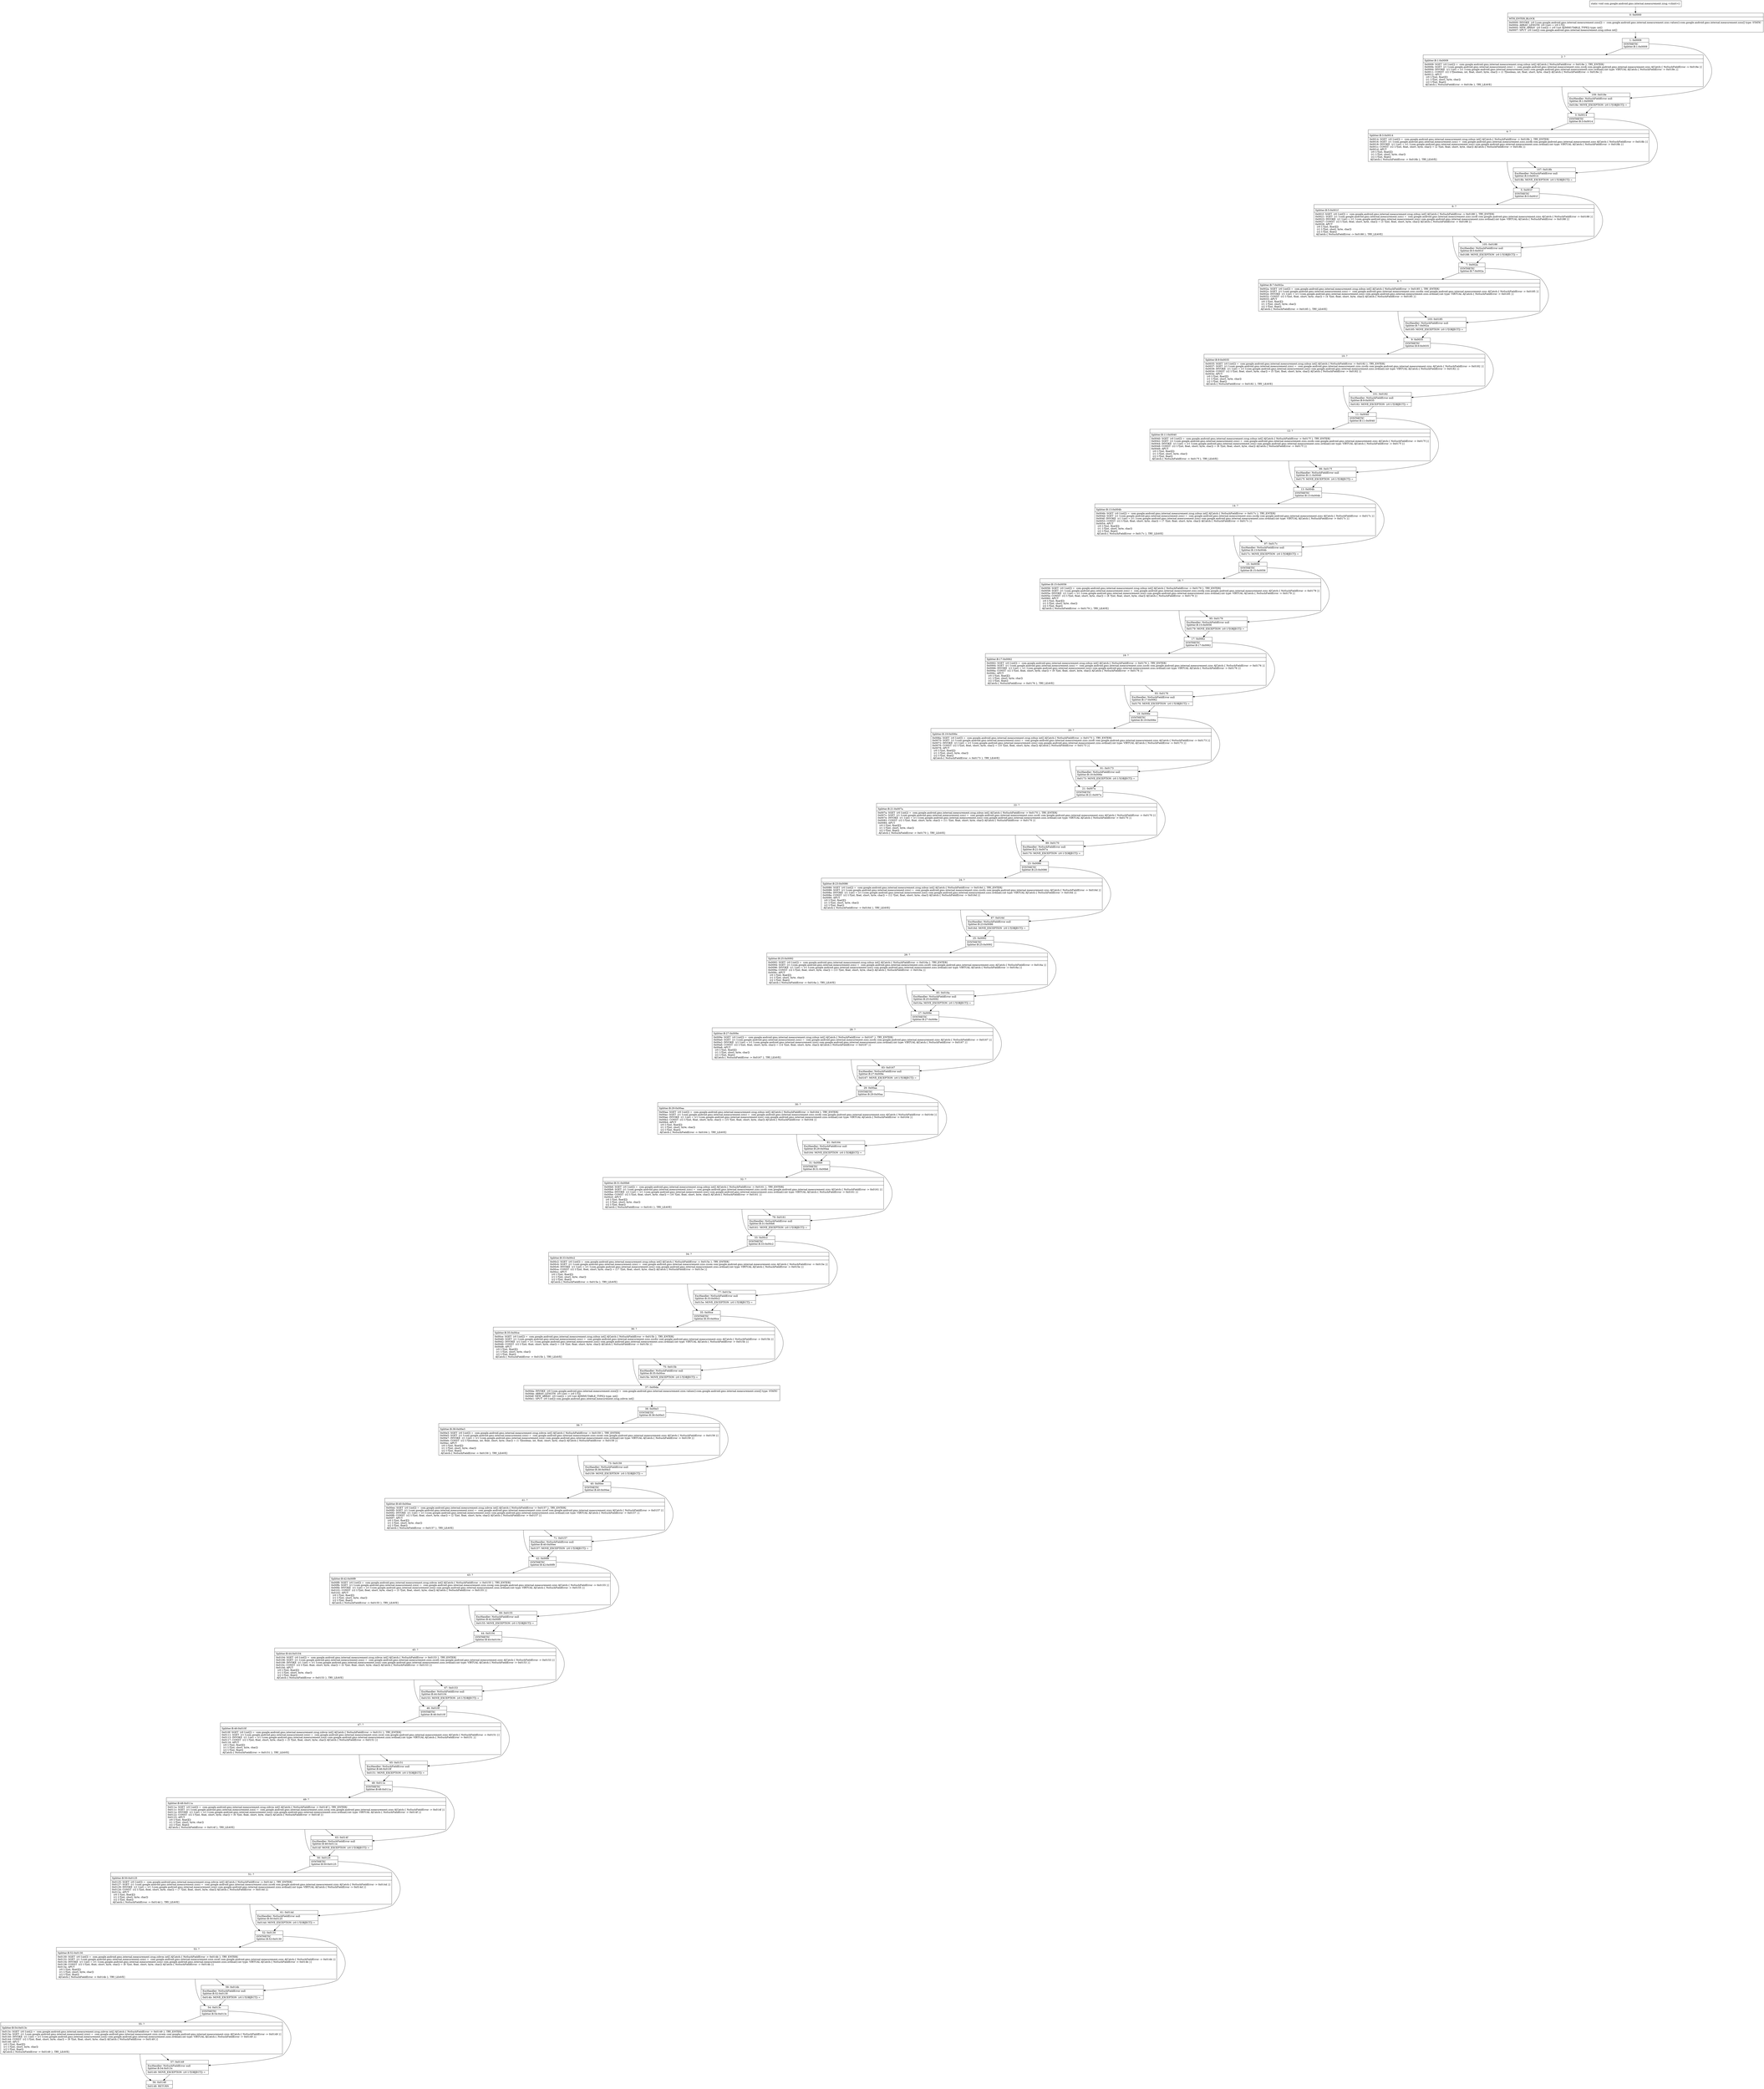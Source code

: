 digraph "CFG forcom.google.android.gms.internal.measurement.zzug.\<clinit\>()V" {
Node_0 [shape=record,label="{0\:\ 0x0000|MTH_ENTER_BLOCK\l|0x0000: INVOKE  (r0 I:com.google.android.gms.internal.measurement.zzxs[]) =  com.google.android.gms.internal.measurement.zzxs.values():com.google.android.gms.internal.measurement.zzxs[] type: STATIC \l0x0004: ARRAY_LENGTH  (r0 I:int) = (r0 I:?[]) \l0x0005: NEW_ARRAY  (r0 I:int[]) = (r0 I:int A[IMMUTABLE_TYPE]) type: int[] \l0x0007: SPUT  (r0 I:int[]) com.google.android.gms.internal.measurement.zzug.zzbun int[] \l}"];
Node_1 [shape=record,label="{1\:\ 0x0009|SYNTHETIC\lSplitter:B:1:0x0009\l}"];
Node_2 [shape=record,label="{2\:\ ?|Splitter:B:1:0x0009\l|0x0009: SGET  (r0 I:int[]) =  com.google.android.gms.internal.measurement.zzug.zzbun int[] A[Catch:\{ NoSuchFieldError \-\> 0x018e \}, TRY_ENTER]\l0x000b: SGET  (r1 I:com.google.android.gms.internal.measurement.zzxs) =  com.google.android.gms.internal.measurement.zzxs.zzcdj com.google.android.gms.internal.measurement.zzxs A[Catch:\{ NoSuchFieldError \-\> 0x018e \}]\l0x000d: INVOKE  (r1 I:int) = (r1 I:com.google.android.gms.internal.measurement.zzxs) com.google.android.gms.internal.measurement.zzxs.ordinal():int type: VIRTUAL A[Catch:\{ NoSuchFieldError \-\> 0x018e \}]\l0x0011: CONST  (r2 I:?[boolean, int, float, short, byte, char]) = (1 ?[boolean, int, float, short, byte, char]) A[Catch:\{ NoSuchFieldError \-\> 0x018e \}]\l0x0012: APUT  \l  (r0 I:?[int, float][])\l  (r1 I:?[int, short, byte, char])\l  (r2 I:?[int, float])\l A[Catch:\{ NoSuchFieldError \-\> 0x018e \}, TRY_LEAVE]\l}"];
Node_3 [shape=record,label="{3\:\ 0x0014|SYNTHETIC\lSplitter:B:3:0x0014\l}"];
Node_4 [shape=record,label="{4\:\ ?|Splitter:B:3:0x0014\l|0x0014: SGET  (r0 I:int[]) =  com.google.android.gms.internal.measurement.zzug.zzbun int[] A[Catch:\{ NoSuchFieldError \-\> 0x018b \}, TRY_ENTER]\l0x0016: SGET  (r1 I:com.google.android.gms.internal.measurement.zzxs) =  com.google.android.gms.internal.measurement.zzxs.zzcdk com.google.android.gms.internal.measurement.zzxs A[Catch:\{ NoSuchFieldError \-\> 0x018b \}]\l0x0018: INVOKE  (r1 I:int) = (r1 I:com.google.android.gms.internal.measurement.zzxs) com.google.android.gms.internal.measurement.zzxs.ordinal():int type: VIRTUAL A[Catch:\{ NoSuchFieldError \-\> 0x018b \}]\l0x001c: CONST  (r2 I:?[int, float, short, byte, char]) = (2 ?[int, float, short, byte, char]) A[Catch:\{ NoSuchFieldError \-\> 0x018b \}]\l0x001d: APUT  \l  (r0 I:?[int, float][])\l  (r1 I:?[int, short, byte, char])\l  (r2 I:?[int, float])\l A[Catch:\{ NoSuchFieldError \-\> 0x018b \}, TRY_LEAVE]\l}"];
Node_5 [shape=record,label="{5\:\ 0x001f|SYNTHETIC\lSplitter:B:5:0x001f\l}"];
Node_6 [shape=record,label="{6\:\ ?|Splitter:B:5:0x001f\l|0x001f: SGET  (r0 I:int[]) =  com.google.android.gms.internal.measurement.zzug.zzbun int[] A[Catch:\{ NoSuchFieldError \-\> 0x0188 \}, TRY_ENTER]\l0x0021: SGET  (r1 I:com.google.android.gms.internal.measurement.zzxs) =  com.google.android.gms.internal.measurement.zzxs.zzcdl com.google.android.gms.internal.measurement.zzxs A[Catch:\{ NoSuchFieldError \-\> 0x0188 \}]\l0x0023: INVOKE  (r1 I:int) = (r1 I:com.google.android.gms.internal.measurement.zzxs) com.google.android.gms.internal.measurement.zzxs.ordinal():int type: VIRTUAL A[Catch:\{ NoSuchFieldError \-\> 0x0188 \}]\l0x0027: CONST  (r2 I:?[int, float, short, byte, char]) = (3 ?[int, float, short, byte, char]) A[Catch:\{ NoSuchFieldError \-\> 0x0188 \}]\l0x0028: APUT  \l  (r0 I:?[int, float][])\l  (r1 I:?[int, short, byte, char])\l  (r2 I:?[int, float])\l A[Catch:\{ NoSuchFieldError \-\> 0x0188 \}, TRY_LEAVE]\l}"];
Node_7 [shape=record,label="{7\:\ 0x002a|SYNTHETIC\lSplitter:B:7:0x002a\l}"];
Node_8 [shape=record,label="{8\:\ ?|Splitter:B:7:0x002a\l|0x002a: SGET  (r0 I:int[]) =  com.google.android.gms.internal.measurement.zzug.zzbun int[] A[Catch:\{ NoSuchFieldError \-\> 0x0185 \}, TRY_ENTER]\l0x002c: SGET  (r1 I:com.google.android.gms.internal.measurement.zzxs) =  com.google.android.gms.internal.measurement.zzxs.zzcdm com.google.android.gms.internal.measurement.zzxs A[Catch:\{ NoSuchFieldError \-\> 0x0185 \}]\l0x002e: INVOKE  (r1 I:int) = (r1 I:com.google.android.gms.internal.measurement.zzxs) com.google.android.gms.internal.measurement.zzxs.ordinal():int type: VIRTUAL A[Catch:\{ NoSuchFieldError \-\> 0x0185 \}]\l0x0032: CONST  (r2 I:?[int, float, short, byte, char]) = (4 ?[int, float, short, byte, char]) A[Catch:\{ NoSuchFieldError \-\> 0x0185 \}]\l0x0033: APUT  \l  (r0 I:?[int, float][])\l  (r1 I:?[int, short, byte, char])\l  (r2 I:?[int, float])\l A[Catch:\{ NoSuchFieldError \-\> 0x0185 \}, TRY_LEAVE]\l}"];
Node_9 [shape=record,label="{9\:\ 0x0035|SYNTHETIC\lSplitter:B:9:0x0035\l}"];
Node_10 [shape=record,label="{10\:\ ?|Splitter:B:9:0x0035\l|0x0035: SGET  (r0 I:int[]) =  com.google.android.gms.internal.measurement.zzug.zzbun int[] A[Catch:\{ NoSuchFieldError \-\> 0x0182 \}, TRY_ENTER]\l0x0037: SGET  (r1 I:com.google.android.gms.internal.measurement.zzxs) =  com.google.android.gms.internal.measurement.zzxs.zzcdn com.google.android.gms.internal.measurement.zzxs A[Catch:\{ NoSuchFieldError \-\> 0x0182 \}]\l0x0039: INVOKE  (r1 I:int) = (r1 I:com.google.android.gms.internal.measurement.zzxs) com.google.android.gms.internal.measurement.zzxs.ordinal():int type: VIRTUAL A[Catch:\{ NoSuchFieldError \-\> 0x0182 \}]\l0x003d: CONST  (r2 I:?[int, float, short, byte, char]) = (5 ?[int, float, short, byte, char]) A[Catch:\{ NoSuchFieldError \-\> 0x0182 \}]\l0x003e: APUT  \l  (r0 I:?[int, float][])\l  (r1 I:?[int, short, byte, char])\l  (r2 I:?[int, float])\l A[Catch:\{ NoSuchFieldError \-\> 0x0182 \}, TRY_LEAVE]\l}"];
Node_11 [shape=record,label="{11\:\ 0x0040|SYNTHETIC\lSplitter:B:11:0x0040\l}"];
Node_12 [shape=record,label="{12\:\ ?|Splitter:B:11:0x0040\l|0x0040: SGET  (r0 I:int[]) =  com.google.android.gms.internal.measurement.zzug.zzbun int[] A[Catch:\{ NoSuchFieldError \-\> 0x017f \}, TRY_ENTER]\l0x0042: SGET  (r1 I:com.google.android.gms.internal.measurement.zzxs) =  com.google.android.gms.internal.measurement.zzxs.zzcdo com.google.android.gms.internal.measurement.zzxs A[Catch:\{ NoSuchFieldError \-\> 0x017f \}]\l0x0044: INVOKE  (r1 I:int) = (r1 I:com.google.android.gms.internal.measurement.zzxs) com.google.android.gms.internal.measurement.zzxs.ordinal():int type: VIRTUAL A[Catch:\{ NoSuchFieldError \-\> 0x017f \}]\l0x0048: CONST  (r2 I:?[int, float, short, byte, char]) = (6 ?[int, float, short, byte, char]) A[Catch:\{ NoSuchFieldError \-\> 0x017f \}]\l0x0049: APUT  \l  (r0 I:?[int, float][])\l  (r1 I:?[int, short, byte, char])\l  (r2 I:?[int, float])\l A[Catch:\{ NoSuchFieldError \-\> 0x017f \}, TRY_LEAVE]\l}"];
Node_13 [shape=record,label="{13\:\ 0x004b|SYNTHETIC\lSplitter:B:13:0x004b\l}"];
Node_14 [shape=record,label="{14\:\ ?|Splitter:B:13:0x004b\l|0x004b: SGET  (r0 I:int[]) =  com.google.android.gms.internal.measurement.zzug.zzbun int[] A[Catch:\{ NoSuchFieldError \-\> 0x017c \}, TRY_ENTER]\l0x004d: SGET  (r1 I:com.google.android.gms.internal.measurement.zzxs) =  com.google.android.gms.internal.measurement.zzxs.zzcdp com.google.android.gms.internal.measurement.zzxs A[Catch:\{ NoSuchFieldError \-\> 0x017c \}]\l0x004f: INVOKE  (r1 I:int) = (r1 I:com.google.android.gms.internal.measurement.zzxs) com.google.android.gms.internal.measurement.zzxs.ordinal():int type: VIRTUAL A[Catch:\{ NoSuchFieldError \-\> 0x017c \}]\l0x0053: CONST  (r2 I:?[int, float, short, byte, char]) = (7 ?[int, float, short, byte, char]) A[Catch:\{ NoSuchFieldError \-\> 0x017c \}]\l0x0054: APUT  \l  (r0 I:?[int, float][])\l  (r1 I:?[int, short, byte, char])\l  (r2 I:?[int, float])\l A[Catch:\{ NoSuchFieldError \-\> 0x017c \}, TRY_LEAVE]\l}"];
Node_15 [shape=record,label="{15\:\ 0x0056|SYNTHETIC\lSplitter:B:15:0x0056\l}"];
Node_16 [shape=record,label="{16\:\ ?|Splitter:B:15:0x0056\l|0x0056: SGET  (r0 I:int[]) =  com.google.android.gms.internal.measurement.zzug.zzbun int[] A[Catch:\{ NoSuchFieldError \-\> 0x0179 \}, TRY_ENTER]\l0x0058: SGET  (r1 I:com.google.android.gms.internal.measurement.zzxs) =  com.google.android.gms.internal.measurement.zzxs.zzcdq com.google.android.gms.internal.measurement.zzxs A[Catch:\{ NoSuchFieldError \-\> 0x0179 \}]\l0x005a: INVOKE  (r1 I:int) = (r1 I:com.google.android.gms.internal.measurement.zzxs) com.google.android.gms.internal.measurement.zzxs.ordinal():int type: VIRTUAL A[Catch:\{ NoSuchFieldError \-\> 0x0179 \}]\l0x005e: CONST  (r2 I:?[int, float, short, byte, char]) = (8 ?[int, float, short, byte, char]) A[Catch:\{ NoSuchFieldError \-\> 0x0179 \}]\l0x0060: APUT  \l  (r0 I:?[int, float][])\l  (r1 I:?[int, short, byte, char])\l  (r2 I:?[int, float])\l A[Catch:\{ NoSuchFieldError \-\> 0x0179 \}, TRY_LEAVE]\l}"];
Node_17 [shape=record,label="{17\:\ 0x0062|SYNTHETIC\lSplitter:B:17:0x0062\l}"];
Node_18 [shape=record,label="{18\:\ ?|Splitter:B:17:0x0062\l|0x0062: SGET  (r0 I:int[]) =  com.google.android.gms.internal.measurement.zzug.zzbun int[] A[Catch:\{ NoSuchFieldError \-\> 0x0176 \}, TRY_ENTER]\l0x0064: SGET  (r1 I:com.google.android.gms.internal.measurement.zzxs) =  com.google.android.gms.internal.measurement.zzxs.zzcds com.google.android.gms.internal.measurement.zzxs A[Catch:\{ NoSuchFieldError \-\> 0x0176 \}]\l0x0066: INVOKE  (r1 I:int) = (r1 I:com.google.android.gms.internal.measurement.zzxs) com.google.android.gms.internal.measurement.zzxs.ordinal():int type: VIRTUAL A[Catch:\{ NoSuchFieldError \-\> 0x0176 \}]\l0x006a: CONST  (r2 I:?[int, float, short, byte, char]) = (9 ?[int, float, short, byte, char]) A[Catch:\{ NoSuchFieldError \-\> 0x0176 \}]\l0x006c: APUT  \l  (r0 I:?[int, float][])\l  (r1 I:?[int, short, byte, char])\l  (r2 I:?[int, float])\l A[Catch:\{ NoSuchFieldError \-\> 0x0176 \}, TRY_LEAVE]\l}"];
Node_19 [shape=record,label="{19\:\ 0x006e|SYNTHETIC\lSplitter:B:19:0x006e\l}"];
Node_20 [shape=record,label="{20\:\ ?|Splitter:B:19:0x006e\l|0x006e: SGET  (r0 I:int[]) =  com.google.android.gms.internal.measurement.zzug.zzbun int[] A[Catch:\{ NoSuchFieldError \-\> 0x0173 \}, TRY_ENTER]\l0x0070: SGET  (r1 I:com.google.android.gms.internal.measurement.zzxs) =  com.google.android.gms.internal.measurement.zzxs.zzcdt com.google.android.gms.internal.measurement.zzxs A[Catch:\{ NoSuchFieldError \-\> 0x0173 \}]\l0x0072: INVOKE  (r1 I:int) = (r1 I:com.google.android.gms.internal.measurement.zzxs) com.google.android.gms.internal.measurement.zzxs.ordinal():int type: VIRTUAL A[Catch:\{ NoSuchFieldError \-\> 0x0173 \}]\l0x0076: CONST  (r2 I:?[int, float, short, byte, char]) = (10 ?[int, float, short, byte, char]) A[Catch:\{ NoSuchFieldError \-\> 0x0173 \}]\l0x0078: APUT  \l  (r0 I:?[int, float][])\l  (r1 I:?[int, short, byte, char])\l  (r2 I:?[int, float])\l A[Catch:\{ NoSuchFieldError \-\> 0x0173 \}, TRY_LEAVE]\l}"];
Node_21 [shape=record,label="{21\:\ 0x007a|SYNTHETIC\lSplitter:B:21:0x007a\l}"];
Node_22 [shape=record,label="{22\:\ ?|Splitter:B:21:0x007a\l|0x007a: SGET  (r0 I:int[]) =  com.google.android.gms.internal.measurement.zzug.zzbun int[] A[Catch:\{ NoSuchFieldError \-\> 0x0170 \}, TRY_ENTER]\l0x007c: SGET  (r1 I:com.google.android.gms.internal.measurement.zzxs) =  com.google.android.gms.internal.measurement.zzxs.zzcdr com.google.android.gms.internal.measurement.zzxs A[Catch:\{ NoSuchFieldError \-\> 0x0170 \}]\l0x007e: INVOKE  (r1 I:int) = (r1 I:com.google.android.gms.internal.measurement.zzxs) com.google.android.gms.internal.measurement.zzxs.ordinal():int type: VIRTUAL A[Catch:\{ NoSuchFieldError \-\> 0x0170 \}]\l0x0082: CONST  (r2 I:?[int, float, short, byte, char]) = (11 ?[int, float, short, byte, char]) A[Catch:\{ NoSuchFieldError \-\> 0x0170 \}]\l0x0084: APUT  \l  (r0 I:?[int, float][])\l  (r1 I:?[int, short, byte, char])\l  (r2 I:?[int, float])\l A[Catch:\{ NoSuchFieldError \-\> 0x0170 \}, TRY_LEAVE]\l}"];
Node_23 [shape=record,label="{23\:\ 0x0086|SYNTHETIC\lSplitter:B:23:0x0086\l}"];
Node_24 [shape=record,label="{24\:\ ?|Splitter:B:23:0x0086\l|0x0086: SGET  (r0 I:int[]) =  com.google.android.gms.internal.measurement.zzug.zzbun int[] A[Catch:\{ NoSuchFieldError \-\> 0x016d \}, TRY_ENTER]\l0x0088: SGET  (r1 I:com.google.android.gms.internal.measurement.zzxs) =  com.google.android.gms.internal.measurement.zzxs.zzcdu com.google.android.gms.internal.measurement.zzxs A[Catch:\{ NoSuchFieldError \-\> 0x016d \}]\l0x008a: INVOKE  (r1 I:int) = (r1 I:com.google.android.gms.internal.measurement.zzxs) com.google.android.gms.internal.measurement.zzxs.ordinal():int type: VIRTUAL A[Catch:\{ NoSuchFieldError \-\> 0x016d \}]\l0x008e: CONST  (r2 I:?[int, float, short, byte, char]) = (12 ?[int, float, short, byte, char]) A[Catch:\{ NoSuchFieldError \-\> 0x016d \}]\l0x0090: APUT  \l  (r0 I:?[int, float][])\l  (r1 I:?[int, short, byte, char])\l  (r2 I:?[int, float])\l A[Catch:\{ NoSuchFieldError \-\> 0x016d \}, TRY_LEAVE]\l}"];
Node_25 [shape=record,label="{25\:\ 0x0092|SYNTHETIC\lSplitter:B:25:0x0092\l}"];
Node_26 [shape=record,label="{26\:\ ?|Splitter:B:25:0x0092\l|0x0092: SGET  (r0 I:int[]) =  com.google.android.gms.internal.measurement.zzug.zzbun int[] A[Catch:\{ NoSuchFieldError \-\> 0x016a \}, TRY_ENTER]\l0x0094: SGET  (r1 I:com.google.android.gms.internal.measurement.zzxs) =  com.google.android.gms.internal.measurement.zzxs.zzcdv com.google.android.gms.internal.measurement.zzxs A[Catch:\{ NoSuchFieldError \-\> 0x016a \}]\l0x0096: INVOKE  (r1 I:int) = (r1 I:com.google.android.gms.internal.measurement.zzxs) com.google.android.gms.internal.measurement.zzxs.ordinal():int type: VIRTUAL A[Catch:\{ NoSuchFieldError \-\> 0x016a \}]\l0x009a: CONST  (r2 I:?[int, float, short, byte, char]) = (13 ?[int, float, short, byte, char]) A[Catch:\{ NoSuchFieldError \-\> 0x016a \}]\l0x009c: APUT  \l  (r0 I:?[int, float][])\l  (r1 I:?[int, short, byte, char])\l  (r2 I:?[int, float])\l A[Catch:\{ NoSuchFieldError \-\> 0x016a \}, TRY_LEAVE]\l}"];
Node_27 [shape=record,label="{27\:\ 0x009e|SYNTHETIC\lSplitter:B:27:0x009e\l}"];
Node_28 [shape=record,label="{28\:\ ?|Splitter:B:27:0x009e\l|0x009e: SGET  (r0 I:int[]) =  com.google.android.gms.internal.measurement.zzug.zzbun int[] A[Catch:\{ NoSuchFieldError \-\> 0x0167 \}, TRY_ENTER]\l0x00a0: SGET  (r1 I:com.google.android.gms.internal.measurement.zzxs) =  com.google.android.gms.internal.measurement.zzxs.zzcdx com.google.android.gms.internal.measurement.zzxs A[Catch:\{ NoSuchFieldError \-\> 0x0167 \}]\l0x00a2: INVOKE  (r1 I:int) = (r1 I:com.google.android.gms.internal.measurement.zzxs) com.google.android.gms.internal.measurement.zzxs.ordinal():int type: VIRTUAL A[Catch:\{ NoSuchFieldError \-\> 0x0167 \}]\l0x00a6: CONST  (r2 I:?[int, float, short, byte, char]) = (14 ?[int, float, short, byte, char]) A[Catch:\{ NoSuchFieldError \-\> 0x0167 \}]\l0x00a8: APUT  \l  (r0 I:?[int, float][])\l  (r1 I:?[int, short, byte, char])\l  (r2 I:?[int, float])\l A[Catch:\{ NoSuchFieldError \-\> 0x0167 \}, TRY_LEAVE]\l}"];
Node_29 [shape=record,label="{29\:\ 0x00aa|SYNTHETIC\lSplitter:B:29:0x00aa\l}"];
Node_30 [shape=record,label="{30\:\ ?|Splitter:B:29:0x00aa\l|0x00aa: SGET  (r0 I:int[]) =  com.google.android.gms.internal.measurement.zzug.zzbun int[] A[Catch:\{ NoSuchFieldError \-\> 0x0164 \}, TRY_ENTER]\l0x00ac: SGET  (r1 I:com.google.android.gms.internal.measurement.zzxs) =  com.google.android.gms.internal.measurement.zzxs.zzcdy com.google.android.gms.internal.measurement.zzxs A[Catch:\{ NoSuchFieldError \-\> 0x0164 \}]\l0x00ae: INVOKE  (r1 I:int) = (r1 I:com.google.android.gms.internal.measurement.zzxs) com.google.android.gms.internal.measurement.zzxs.ordinal():int type: VIRTUAL A[Catch:\{ NoSuchFieldError \-\> 0x0164 \}]\l0x00b2: CONST  (r2 I:?[int, float, short, byte, char]) = (15 ?[int, float, short, byte, char]) A[Catch:\{ NoSuchFieldError \-\> 0x0164 \}]\l0x00b4: APUT  \l  (r0 I:?[int, float][])\l  (r1 I:?[int, short, byte, char])\l  (r2 I:?[int, float])\l A[Catch:\{ NoSuchFieldError \-\> 0x0164 \}, TRY_LEAVE]\l}"];
Node_31 [shape=record,label="{31\:\ 0x00b6|SYNTHETIC\lSplitter:B:31:0x00b6\l}"];
Node_32 [shape=record,label="{32\:\ ?|Splitter:B:31:0x00b6\l|0x00b6: SGET  (r0 I:int[]) =  com.google.android.gms.internal.measurement.zzug.zzbun int[] A[Catch:\{ NoSuchFieldError \-\> 0x0161 \}, TRY_ENTER]\l0x00b8: SGET  (r1 I:com.google.android.gms.internal.measurement.zzxs) =  com.google.android.gms.internal.measurement.zzxs.zzcdz com.google.android.gms.internal.measurement.zzxs A[Catch:\{ NoSuchFieldError \-\> 0x0161 \}]\l0x00ba: INVOKE  (r1 I:int) = (r1 I:com.google.android.gms.internal.measurement.zzxs) com.google.android.gms.internal.measurement.zzxs.ordinal():int type: VIRTUAL A[Catch:\{ NoSuchFieldError \-\> 0x0161 \}]\l0x00be: CONST  (r2 I:?[int, float, short, byte, char]) = (16 ?[int, float, short, byte, char]) A[Catch:\{ NoSuchFieldError \-\> 0x0161 \}]\l0x00c0: APUT  \l  (r0 I:?[int, float][])\l  (r1 I:?[int, short, byte, char])\l  (r2 I:?[int, float])\l A[Catch:\{ NoSuchFieldError \-\> 0x0161 \}, TRY_LEAVE]\l}"];
Node_33 [shape=record,label="{33\:\ 0x00c2|SYNTHETIC\lSplitter:B:33:0x00c2\l}"];
Node_34 [shape=record,label="{34\:\ ?|Splitter:B:33:0x00c2\l|0x00c2: SGET  (r0 I:int[]) =  com.google.android.gms.internal.measurement.zzug.zzbun int[] A[Catch:\{ NoSuchFieldError \-\> 0x015e \}, TRY_ENTER]\l0x00c4: SGET  (r1 I:com.google.android.gms.internal.measurement.zzxs) =  com.google.android.gms.internal.measurement.zzxs.zzcea com.google.android.gms.internal.measurement.zzxs A[Catch:\{ NoSuchFieldError \-\> 0x015e \}]\l0x00c6: INVOKE  (r1 I:int) = (r1 I:com.google.android.gms.internal.measurement.zzxs) com.google.android.gms.internal.measurement.zzxs.ordinal():int type: VIRTUAL A[Catch:\{ NoSuchFieldError \-\> 0x015e \}]\l0x00ca: CONST  (r2 I:?[int, float, short, byte, char]) = (17 ?[int, float, short, byte, char]) A[Catch:\{ NoSuchFieldError \-\> 0x015e \}]\l0x00cc: APUT  \l  (r0 I:?[int, float][])\l  (r1 I:?[int, short, byte, char])\l  (r2 I:?[int, float])\l A[Catch:\{ NoSuchFieldError \-\> 0x015e \}, TRY_LEAVE]\l}"];
Node_35 [shape=record,label="{35\:\ 0x00ce|SYNTHETIC\lSplitter:B:35:0x00ce\l}"];
Node_36 [shape=record,label="{36\:\ ?|Splitter:B:35:0x00ce\l|0x00ce: SGET  (r0 I:int[]) =  com.google.android.gms.internal.measurement.zzug.zzbun int[] A[Catch:\{ NoSuchFieldError \-\> 0x015b \}, TRY_ENTER]\l0x00d0: SGET  (r1 I:com.google.android.gms.internal.measurement.zzxs) =  com.google.android.gms.internal.measurement.zzxs.zzcdw com.google.android.gms.internal.measurement.zzxs A[Catch:\{ NoSuchFieldError \-\> 0x015b \}]\l0x00d2: INVOKE  (r1 I:int) = (r1 I:com.google.android.gms.internal.measurement.zzxs) com.google.android.gms.internal.measurement.zzxs.ordinal():int type: VIRTUAL A[Catch:\{ NoSuchFieldError \-\> 0x015b \}]\l0x00d6: CONST  (r2 I:?[int, float, short, byte, char]) = (18 ?[int, float, short, byte, char]) A[Catch:\{ NoSuchFieldError \-\> 0x015b \}]\l0x00d8: APUT  \l  (r0 I:?[int, float][])\l  (r1 I:?[int, short, byte, char])\l  (r2 I:?[int, float])\l A[Catch:\{ NoSuchFieldError \-\> 0x015b \}, TRY_LEAVE]\l}"];
Node_37 [shape=record,label="{37\:\ 0x00da|0x00da: INVOKE  (r0 I:com.google.android.gms.internal.measurement.zzxx[]) =  com.google.android.gms.internal.measurement.zzxx.values():com.google.android.gms.internal.measurement.zzxx[] type: STATIC \l0x00de: ARRAY_LENGTH  (r0 I:int) = (r0 I:?[]) \l0x00df: NEW_ARRAY  (r0 I:int[]) = (r0 I:int A[IMMUTABLE_TYPE]) type: int[] \l0x00e1: SPUT  (r0 I:int[]) com.google.android.gms.internal.measurement.zzug.zzbvm int[] \l}"];
Node_38 [shape=record,label="{38\:\ 0x00e3|SYNTHETIC\lSplitter:B:38:0x00e3\l}"];
Node_39 [shape=record,label="{39\:\ ?|Splitter:B:38:0x00e3\l|0x00e3: SGET  (r0 I:int[]) =  com.google.android.gms.internal.measurement.zzug.zzbvm int[] A[Catch:\{ NoSuchFieldError \-\> 0x0159 \}, TRY_ENTER]\l0x00e5: SGET  (r1 I:com.google.android.gms.internal.measurement.zzxx) =  com.google.android.gms.internal.measurement.zzxx.zzcee com.google.android.gms.internal.measurement.zzxx A[Catch:\{ NoSuchFieldError \-\> 0x0159 \}]\l0x00e7: INVOKE  (r1 I:int) = (r1 I:com.google.android.gms.internal.measurement.zzxx) com.google.android.gms.internal.measurement.zzxx.ordinal():int type: VIRTUAL A[Catch:\{ NoSuchFieldError \-\> 0x0159 \}]\l0x00eb: CONST  (r2 I:?[boolean, int, float, short, byte, char]) = (1 ?[boolean, int, float, short, byte, char]) A[Catch:\{ NoSuchFieldError \-\> 0x0159 \}]\l0x00ec: APUT  \l  (r0 I:?[int, float][])\l  (r1 I:?[int, short, byte, char])\l  (r2 I:?[int, float])\l A[Catch:\{ NoSuchFieldError \-\> 0x0159 \}, TRY_LEAVE]\l}"];
Node_40 [shape=record,label="{40\:\ 0x00ee|SYNTHETIC\lSplitter:B:40:0x00ee\l}"];
Node_41 [shape=record,label="{41\:\ ?|Splitter:B:40:0x00ee\l|0x00ee: SGET  (r0 I:int[]) =  com.google.android.gms.internal.measurement.zzug.zzbvm int[] A[Catch:\{ NoSuchFieldError \-\> 0x0157 \}, TRY_ENTER]\l0x00f0: SGET  (r1 I:com.google.android.gms.internal.measurement.zzxx) =  com.google.android.gms.internal.measurement.zzxx.zzcef com.google.android.gms.internal.measurement.zzxx A[Catch:\{ NoSuchFieldError \-\> 0x0157 \}]\l0x00f2: INVOKE  (r1 I:int) = (r1 I:com.google.android.gms.internal.measurement.zzxx) com.google.android.gms.internal.measurement.zzxx.ordinal():int type: VIRTUAL A[Catch:\{ NoSuchFieldError \-\> 0x0157 \}]\l0x00f6: CONST  (r2 I:?[int, float, short, byte, char]) = (2 ?[int, float, short, byte, char]) A[Catch:\{ NoSuchFieldError \-\> 0x0157 \}]\l0x00f7: APUT  \l  (r0 I:?[int, float][])\l  (r1 I:?[int, short, byte, char])\l  (r2 I:?[int, float])\l A[Catch:\{ NoSuchFieldError \-\> 0x0157 \}, TRY_LEAVE]\l}"];
Node_42 [shape=record,label="{42\:\ 0x00f9|SYNTHETIC\lSplitter:B:42:0x00f9\l}"];
Node_43 [shape=record,label="{43\:\ ?|Splitter:B:42:0x00f9\l|0x00f9: SGET  (r0 I:int[]) =  com.google.android.gms.internal.measurement.zzug.zzbvm int[] A[Catch:\{ NoSuchFieldError \-\> 0x0155 \}, TRY_ENTER]\l0x00fb: SGET  (r1 I:com.google.android.gms.internal.measurement.zzxx) =  com.google.android.gms.internal.measurement.zzxx.zzceg com.google.android.gms.internal.measurement.zzxx A[Catch:\{ NoSuchFieldError \-\> 0x0155 \}]\l0x00fd: INVOKE  (r1 I:int) = (r1 I:com.google.android.gms.internal.measurement.zzxx) com.google.android.gms.internal.measurement.zzxx.ordinal():int type: VIRTUAL A[Catch:\{ NoSuchFieldError \-\> 0x0155 \}]\l0x0101: CONST  (r2 I:?[int, float, short, byte, char]) = (3 ?[int, float, short, byte, char]) A[Catch:\{ NoSuchFieldError \-\> 0x0155 \}]\l0x0102: APUT  \l  (r0 I:?[int, float][])\l  (r1 I:?[int, short, byte, char])\l  (r2 I:?[int, float])\l A[Catch:\{ NoSuchFieldError \-\> 0x0155 \}, TRY_LEAVE]\l}"];
Node_44 [shape=record,label="{44\:\ 0x0104|SYNTHETIC\lSplitter:B:44:0x0104\l}"];
Node_45 [shape=record,label="{45\:\ ?|Splitter:B:44:0x0104\l|0x0104: SGET  (r0 I:int[]) =  com.google.android.gms.internal.measurement.zzug.zzbvm int[] A[Catch:\{ NoSuchFieldError \-\> 0x0153 \}, TRY_ENTER]\l0x0106: SGET  (r1 I:com.google.android.gms.internal.measurement.zzxx) =  com.google.android.gms.internal.measurement.zzxx.zzceh com.google.android.gms.internal.measurement.zzxx A[Catch:\{ NoSuchFieldError \-\> 0x0153 \}]\l0x0108: INVOKE  (r1 I:int) = (r1 I:com.google.android.gms.internal.measurement.zzxx) com.google.android.gms.internal.measurement.zzxx.ordinal():int type: VIRTUAL A[Catch:\{ NoSuchFieldError \-\> 0x0153 \}]\l0x010c: CONST  (r2 I:?[int, float, short, byte, char]) = (4 ?[int, float, short, byte, char]) A[Catch:\{ NoSuchFieldError \-\> 0x0153 \}]\l0x010d: APUT  \l  (r0 I:?[int, float][])\l  (r1 I:?[int, short, byte, char])\l  (r2 I:?[int, float])\l A[Catch:\{ NoSuchFieldError \-\> 0x0153 \}, TRY_LEAVE]\l}"];
Node_46 [shape=record,label="{46\:\ 0x010f|SYNTHETIC\lSplitter:B:46:0x010f\l}"];
Node_47 [shape=record,label="{47\:\ ?|Splitter:B:46:0x010f\l|0x010f: SGET  (r0 I:int[]) =  com.google.android.gms.internal.measurement.zzug.zzbvm int[] A[Catch:\{ NoSuchFieldError \-\> 0x0151 \}, TRY_ENTER]\l0x0111: SGET  (r1 I:com.google.android.gms.internal.measurement.zzxx) =  com.google.android.gms.internal.measurement.zzxx.zzcei com.google.android.gms.internal.measurement.zzxx A[Catch:\{ NoSuchFieldError \-\> 0x0151 \}]\l0x0113: INVOKE  (r1 I:int) = (r1 I:com.google.android.gms.internal.measurement.zzxx) com.google.android.gms.internal.measurement.zzxx.ordinal():int type: VIRTUAL A[Catch:\{ NoSuchFieldError \-\> 0x0151 \}]\l0x0117: CONST  (r2 I:?[int, float, short, byte, char]) = (5 ?[int, float, short, byte, char]) A[Catch:\{ NoSuchFieldError \-\> 0x0151 \}]\l0x0118: APUT  \l  (r0 I:?[int, float][])\l  (r1 I:?[int, short, byte, char])\l  (r2 I:?[int, float])\l A[Catch:\{ NoSuchFieldError \-\> 0x0151 \}, TRY_LEAVE]\l}"];
Node_48 [shape=record,label="{48\:\ 0x011a|SYNTHETIC\lSplitter:B:48:0x011a\l}"];
Node_49 [shape=record,label="{49\:\ ?|Splitter:B:48:0x011a\l|0x011a: SGET  (r0 I:int[]) =  com.google.android.gms.internal.measurement.zzug.zzbvm int[] A[Catch:\{ NoSuchFieldError \-\> 0x014f \}, TRY_ENTER]\l0x011c: SGET  (r1 I:com.google.android.gms.internal.measurement.zzxx) =  com.google.android.gms.internal.measurement.zzxx.zzcej com.google.android.gms.internal.measurement.zzxx A[Catch:\{ NoSuchFieldError \-\> 0x014f \}]\l0x011e: INVOKE  (r1 I:int) = (r1 I:com.google.android.gms.internal.measurement.zzxx) com.google.android.gms.internal.measurement.zzxx.ordinal():int type: VIRTUAL A[Catch:\{ NoSuchFieldError \-\> 0x014f \}]\l0x0122: CONST  (r2 I:?[int, float, short, byte, char]) = (6 ?[int, float, short, byte, char]) A[Catch:\{ NoSuchFieldError \-\> 0x014f \}]\l0x0123: APUT  \l  (r0 I:?[int, float][])\l  (r1 I:?[int, short, byte, char])\l  (r2 I:?[int, float])\l A[Catch:\{ NoSuchFieldError \-\> 0x014f \}, TRY_LEAVE]\l}"];
Node_50 [shape=record,label="{50\:\ 0x0125|SYNTHETIC\lSplitter:B:50:0x0125\l}"];
Node_51 [shape=record,label="{51\:\ ?|Splitter:B:50:0x0125\l|0x0125: SGET  (r0 I:int[]) =  com.google.android.gms.internal.measurement.zzug.zzbvm int[] A[Catch:\{ NoSuchFieldError \-\> 0x014d \}, TRY_ENTER]\l0x0127: SGET  (r1 I:com.google.android.gms.internal.measurement.zzxx) =  com.google.android.gms.internal.measurement.zzxx.zzcek com.google.android.gms.internal.measurement.zzxx A[Catch:\{ NoSuchFieldError \-\> 0x014d \}]\l0x0129: INVOKE  (r1 I:int) = (r1 I:com.google.android.gms.internal.measurement.zzxx) com.google.android.gms.internal.measurement.zzxx.ordinal():int type: VIRTUAL A[Catch:\{ NoSuchFieldError \-\> 0x014d \}]\l0x012d: CONST  (r2 I:?[int, float, short, byte, char]) = (7 ?[int, float, short, byte, char]) A[Catch:\{ NoSuchFieldError \-\> 0x014d \}]\l0x012e: APUT  \l  (r0 I:?[int, float][])\l  (r1 I:?[int, short, byte, char])\l  (r2 I:?[int, float])\l A[Catch:\{ NoSuchFieldError \-\> 0x014d \}, TRY_LEAVE]\l}"];
Node_52 [shape=record,label="{52\:\ 0x0130|SYNTHETIC\lSplitter:B:52:0x0130\l}"];
Node_53 [shape=record,label="{53\:\ ?|Splitter:B:52:0x0130\l|0x0130: SGET  (r0 I:int[]) =  com.google.android.gms.internal.measurement.zzug.zzbvm int[] A[Catch:\{ NoSuchFieldError \-\> 0x014b \}, TRY_ENTER]\l0x0132: SGET  (r1 I:com.google.android.gms.internal.measurement.zzxx) =  com.google.android.gms.internal.measurement.zzxx.zzcel com.google.android.gms.internal.measurement.zzxx A[Catch:\{ NoSuchFieldError \-\> 0x014b \}]\l0x0134: INVOKE  (r1 I:int) = (r1 I:com.google.android.gms.internal.measurement.zzxx) com.google.android.gms.internal.measurement.zzxx.ordinal():int type: VIRTUAL A[Catch:\{ NoSuchFieldError \-\> 0x014b \}]\l0x0138: CONST  (r2 I:?[int, float, short, byte, char]) = (8 ?[int, float, short, byte, char]) A[Catch:\{ NoSuchFieldError \-\> 0x014b \}]\l0x013a: APUT  \l  (r0 I:?[int, float][])\l  (r1 I:?[int, short, byte, char])\l  (r2 I:?[int, float])\l A[Catch:\{ NoSuchFieldError \-\> 0x014b \}, TRY_LEAVE]\l}"];
Node_54 [shape=record,label="{54\:\ 0x013c|SYNTHETIC\lSplitter:B:54:0x013c\l}"];
Node_55 [shape=record,label="{55\:\ ?|Splitter:B:54:0x013c\l|0x013c: SGET  (r0 I:int[]) =  com.google.android.gms.internal.measurement.zzug.zzbvm int[] A[Catch:\{ NoSuchFieldError \-\> 0x0149 \}, TRY_ENTER]\l0x013e: SGET  (r1 I:com.google.android.gms.internal.measurement.zzxx) =  com.google.android.gms.internal.measurement.zzxx.zzcem com.google.android.gms.internal.measurement.zzxx A[Catch:\{ NoSuchFieldError \-\> 0x0149 \}]\l0x0140: INVOKE  (r1 I:int) = (r1 I:com.google.android.gms.internal.measurement.zzxx) com.google.android.gms.internal.measurement.zzxx.ordinal():int type: VIRTUAL A[Catch:\{ NoSuchFieldError \-\> 0x0149 \}]\l0x0144: CONST  (r2 I:?[int, float, short, byte, char]) = (9 ?[int, float, short, byte, char]) A[Catch:\{ NoSuchFieldError \-\> 0x0149 \}]\l0x0146: APUT  \l  (r0 I:?[int, float][])\l  (r1 I:?[int, short, byte, char])\l  (r2 I:?[int, float])\l A[Catch:\{ NoSuchFieldError \-\> 0x0149 \}, TRY_LEAVE]\l}"];
Node_56 [shape=record,label="{56\:\ 0x0148|0x0148: RETURN   \l}"];
Node_57 [shape=record,label="{57\:\ 0x0149|ExcHandler: NoSuchFieldError null\lSplitter:B:54:0x013c\l|0x0149: MOVE_EXCEPTION  (r0 I:?[OBJECT]) =  \l}"];
Node_59 [shape=record,label="{59\:\ 0x014b|ExcHandler: NoSuchFieldError null\lSplitter:B:52:0x0130\l|0x014b: MOVE_EXCEPTION  (r0 I:?[OBJECT]) =  \l}"];
Node_61 [shape=record,label="{61\:\ 0x014d|ExcHandler: NoSuchFieldError null\lSplitter:B:50:0x0125\l|0x014d: MOVE_EXCEPTION  (r0 I:?[OBJECT]) =  \l}"];
Node_63 [shape=record,label="{63\:\ 0x014f|ExcHandler: NoSuchFieldError null\lSplitter:B:48:0x011a\l|0x014f: MOVE_EXCEPTION  (r0 I:?[OBJECT]) =  \l}"];
Node_65 [shape=record,label="{65\:\ 0x0151|ExcHandler: NoSuchFieldError null\lSplitter:B:46:0x010f\l|0x0151: MOVE_EXCEPTION  (r0 I:?[OBJECT]) =  \l}"];
Node_67 [shape=record,label="{67\:\ 0x0153|ExcHandler: NoSuchFieldError null\lSplitter:B:44:0x0104\l|0x0153: MOVE_EXCEPTION  (r0 I:?[OBJECT]) =  \l}"];
Node_69 [shape=record,label="{69\:\ 0x0155|ExcHandler: NoSuchFieldError null\lSplitter:B:42:0x00f9\l|0x0155: MOVE_EXCEPTION  (r0 I:?[OBJECT]) =  \l}"];
Node_71 [shape=record,label="{71\:\ 0x0157|ExcHandler: NoSuchFieldError null\lSplitter:B:40:0x00ee\l|0x0157: MOVE_EXCEPTION  (r0 I:?[OBJECT]) =  \l}"];
Node_73 [shape=record,label="{73\:\ 0x0159|ExcHandler: NoSuchFieldError null\lSplitter:B:38:0x00e3\l|0x0159: MOVE_EXCEPTION  (r0 I:?[OBJECT]) =  \l}"];
Node_75 [shape=record,label="{75\:\ 0x015b|ExcHandler: NoSuchFieldError null\lSplitter:B:35:0x00ce\l|0x015b: MOVE_EXCEPTION  (r0 I:?[OBJECT]) =  \l}"];
Node_77 [shape=record,label="{77\:\ 0x015e|ExcHandler: NoSuchFieldError null\lSplitter:B:33:0x00c2\l|0x015e: MOVE_EXCEPTION  (r0 I:?[OBJECT]) =  \l}"];
Node_79 [shape=record,label="{79\:\ 0x0161|ExcHandler: NoSuchFieldError null\lSplitter:B:31:0x00b6\l|0x0161: MOVE_EXCEPTION  (r0 I:?[OBJECT]) =  \l}"];
Node_81 [shape=record,label="{81\:\ 0x0164|ExcHandler: NoSuchFieldError null\lSplitter:B:29:0x00aa\l|0x0164: MOVE_EXCEPTION  (r0 I:?[OBJECT]) =  \l}"];
Node_83 [shape=record,label="{83\:\ 0x0167|ExcHandler: NoSuchFieldError null\lSplitter:B:27:0x009e\l|0x0167: MOVE_EXCEPTION  (r0 I:?[OBJECT]) =  \l}"];
Node_85 [shape=record,label="{85\:\ 0x016a|ExcHandler: NoSuchFieldError null\lSplitter:B:25:0x0092\l|0x016a: MOVE_EXCEPTION  (r0 I:?[OBJECT]) =  \l}"];
Node_87 [shape=record,label="{87\:\ 0x016d|ExcHandler: NoSuchFieldError null\lSplitter:B:23:0x0086\l|0x016d: MOVE_EXCEPTION  (r0 I:?[OBJECT]) =  \l}"];
Node_89 [shape=record,label="{89\:\ 0x0170|ExcHandler: NoSuchFieldError null\lSplitter:B:21:0x007a\l|0x0170: MOVE_EXCEPTION  (r0 I:?[OBJECT]) =  \l}"];
Node_91 [shape=record,label="{91\:\ 0x0173|ExcHandler: NoSuchFieldError null\lSplitter:B:19:0x006e\l|0x0173: MOVE_EXCEPTION  (r0 I:?[OBJECT]) =  \l}"];
Node_93 [shape=record,label="{93\:\ 0x0176|ExcHandler: NoSuchFieldError null\lSplitter:B:17:0x0062\l|0x0176: MOVE_EXCEPTION  (r0 I:?[OBJECT]) =  \l}"];
Node_95 [shape=record,label="{95\:\ 0x0179|ExcHandler: NoSuchFieldError null\lSplitter:B:15:0x0056\l|0x0179: MOVE_EXCEPTION  (r0 I:?[OBJECT]) =  \l}"];
Node_97 [shape=record,label="{97\:\ 0x017c|ExcHandler: NoSuchFieldError null\lSplitter:B:13:0x004b\l|0x017c: MOVE_EXCEPTION  (r0 I:?[OBJECT]) =  \l}"];
Node_99 [shape=record,label="{99\:\ 0x017f|ExcHandler: NoSuchFieldError null\lSplitter:B:11:0x0040\l|0x017f: MOVE_EXCEPTION  (r0 I:?[OBJECT]) =  \l}"];
Node_101 [shape=record,label="{101\:\ 0x0182|ExcHandler: NoSuchFieldError null\lSplitter:B:9:0x0035\l|0x0182: MOVE_EXCEPTION  (r0 I:?[OBJECT]) =  \l}"];
Node_103 [shape=record,label="{103\:\ 0x0185|ExcHandler: NoSuchFieldError null\lSplitter:B:7:0x002a\l|0x0185: MOVE_EXCEPTION  (r0 I:?[OBJECT]) =  \l}"];
Node_105 [shape=record,label="{105\:\ 0x0188|ExcHandler: NoSuchFieldError null\lSplitter:B:5:0x001f\l|0x0188: MOVE_EXCEPTION  (r0 I:?[OBJECT]) =  \l}"];
Node_107 [shape=record,label="{107\:\ 0x018b|ExcHandler: NoSuchFieldError null\lSplitter:B:3:0x0014\l|0x018b: MOVE_EXCEPTION  (r0 I:?[OBJECT]) =  \l}"];
Node_109 [shape=record,label="{109\:\ 0x018e|ExcHandler: NoSuchFieldError null\lSplitter:B:1:0x0009\l|0x018e: MOVE_EXCEPTION  (r0 I:?[OBJECT]) =  \l}"];
MethodNode[shape=record,label="{static void com.google.android.gms.internal.measurement.zzug.\<clinit\>() }"];
MethodNode -> Node_0;
Node_0 -> Node_1;
Node_1 -> Node_2;
Node_1 -> Node_109;
Node_2 -> Node_3;
Node_2 -> Node_109;
Node_3 -> Node_4;
Node_3 -> Node_107;
Node_4 -> Node_5;
Node_4 -> Node_107;
Node_5 -> Node_6;
Node_5 -> Node_105;
Node_6 -> Node_7;
Node_6 -> Node_105;
Node_7 -> Node_8;
Node_7 -> Node_103;
Node_8 -> Node_9;
Node_8 -> Node_103;
Node_9 -> Node_10;
Node_9 -> Node_101;
Node_10 -> Node_11;
Node_10 -> Node_101;
Node_11 -> Node_12;
Node_11 -> Node_99;
Node_12 -> Node_13;
Node_12 -> Node_99;
Node_13 -> Node_14;
Node_13 -> Node_97;
Node_14 -> Node_15;
Node_14 -> Node_97;
Node_15 -> Node_16;
Node_15 -> Node_95;
Node_16 -> Node_17;
Node_16 -> Node_95;
Node_17 -> Node_18;
Node_17 -> Node_93;
Node_18 -> Node_19;
Node_18 -> Node_93;
Node_19 -> Node_20;
Node_19 -> Node_91;
Node_20 -> Node_21;
Node_20 -> Node_91;
Node_21 -> Node_22;
Node_21 -> Node_89;
Node_22 -> Node_23;
Node_22 -> Node_89;
Node_23 -> Node_24;
Node_23 -> Node_87;
Node_24 -> Node_25;
Node_24 -> Node_87;
Node_25 -> Node_26;
Node_25 -> Node_85;
Node_26 -> Node_27;
Node_26 -> Node_85;
Node_27 -> Node_28;
Node_27 -> Node_83;
Node_28 -> Node_29;
Node_28 -> Node_83;
Node_29 -> Node_30;
Node_29 -> Node_81;
Node_30 -> Node_31;
Node_30 -> Node_81;
Node_31 -> Node_32;
Node_31 -> Node_79;
Node_32 -> Node_33;
Node_32 -> Node_79;
Node_33 -> Node_34;
Node_33 -> Node_77;
Node_34 -> Node_35;
Node_34 -> Node_77;
Node_35 -> Node_36;
Node_35 -> Node_75;
Node_36 -> Node_37;
Node_36 -> Node_75;
Node_37 -> Node_38;
Node_38 -> Node_39;
Node_38 -> Node_73;
Node_39 -> Node_40;
Node_39 -> Node_73;
Node_40 -> Node_41;
Node_40 -> Node_71;
Node_41 -> Node_42;
Node_41 -> Node_71;
Node_42 -> Node_43;
Node_42 -> Node_69;
Node_43 -> Node_44;
Node_43 -> Node_69;
Node_44 -> Node_45;
Node_44 -> Node_67;
Node_45 -> Node_46;
Node_45 -> Node_67;
Node_46 -> Node_47;
Node_46 -> Node_65;
Node_47 -> Node_48;
Node_47 -> Node_65;
Node_48 -> Node_49;
Node_48 -> Node_63;
Node_49 -> Node_50;
Node_49 -> Node_63;
Node_50 -> Node_51;
Node_50 -> Node_61;
Node_51 -> Node_52;
Node_51 -> Node_61;
Node_52 -> Node_53;
Node_52 -> Node_59;
Node_53 -> Node_54;
Node_53 -> Node_59;
Node_54 -> Node_55;
Node_54 -> Node_57;
Node_55 -> Node_56;
Node_55 -> Node_57;
Node_57 -> Node_56;
Node_59 -> Node_54;
Node_61 -> Node_52;
Node_63 -> Node_50;
Node_65 -> Node_48;
Node_67 -> Node_46;
Node_69 -> Node_44;
Node_71 -> Node_42;
Node_73 -> Node_40;
Node_75 -> Node_37;
Node_77 -> Node_35;
Node_79 -> Node_33;
Node_81 -> Node_31;
Node_83 -> Node_29;
Node_85 -> Node_27;
Node_87 -> Node_25;
Node_89 -> Node_23;
Node_91 -> Node_21;
Node_93 -> Node_19;
Node_95 -> Node_17;
Node_97 -> Node_15;
Node_99 -> Node_13;
Node_101 -> Node_11;
Node_103 -> Node_9;
Node_105 -> Node_7;
Node_107 -> Node_5;
Node_109 -> Node_3;
}

